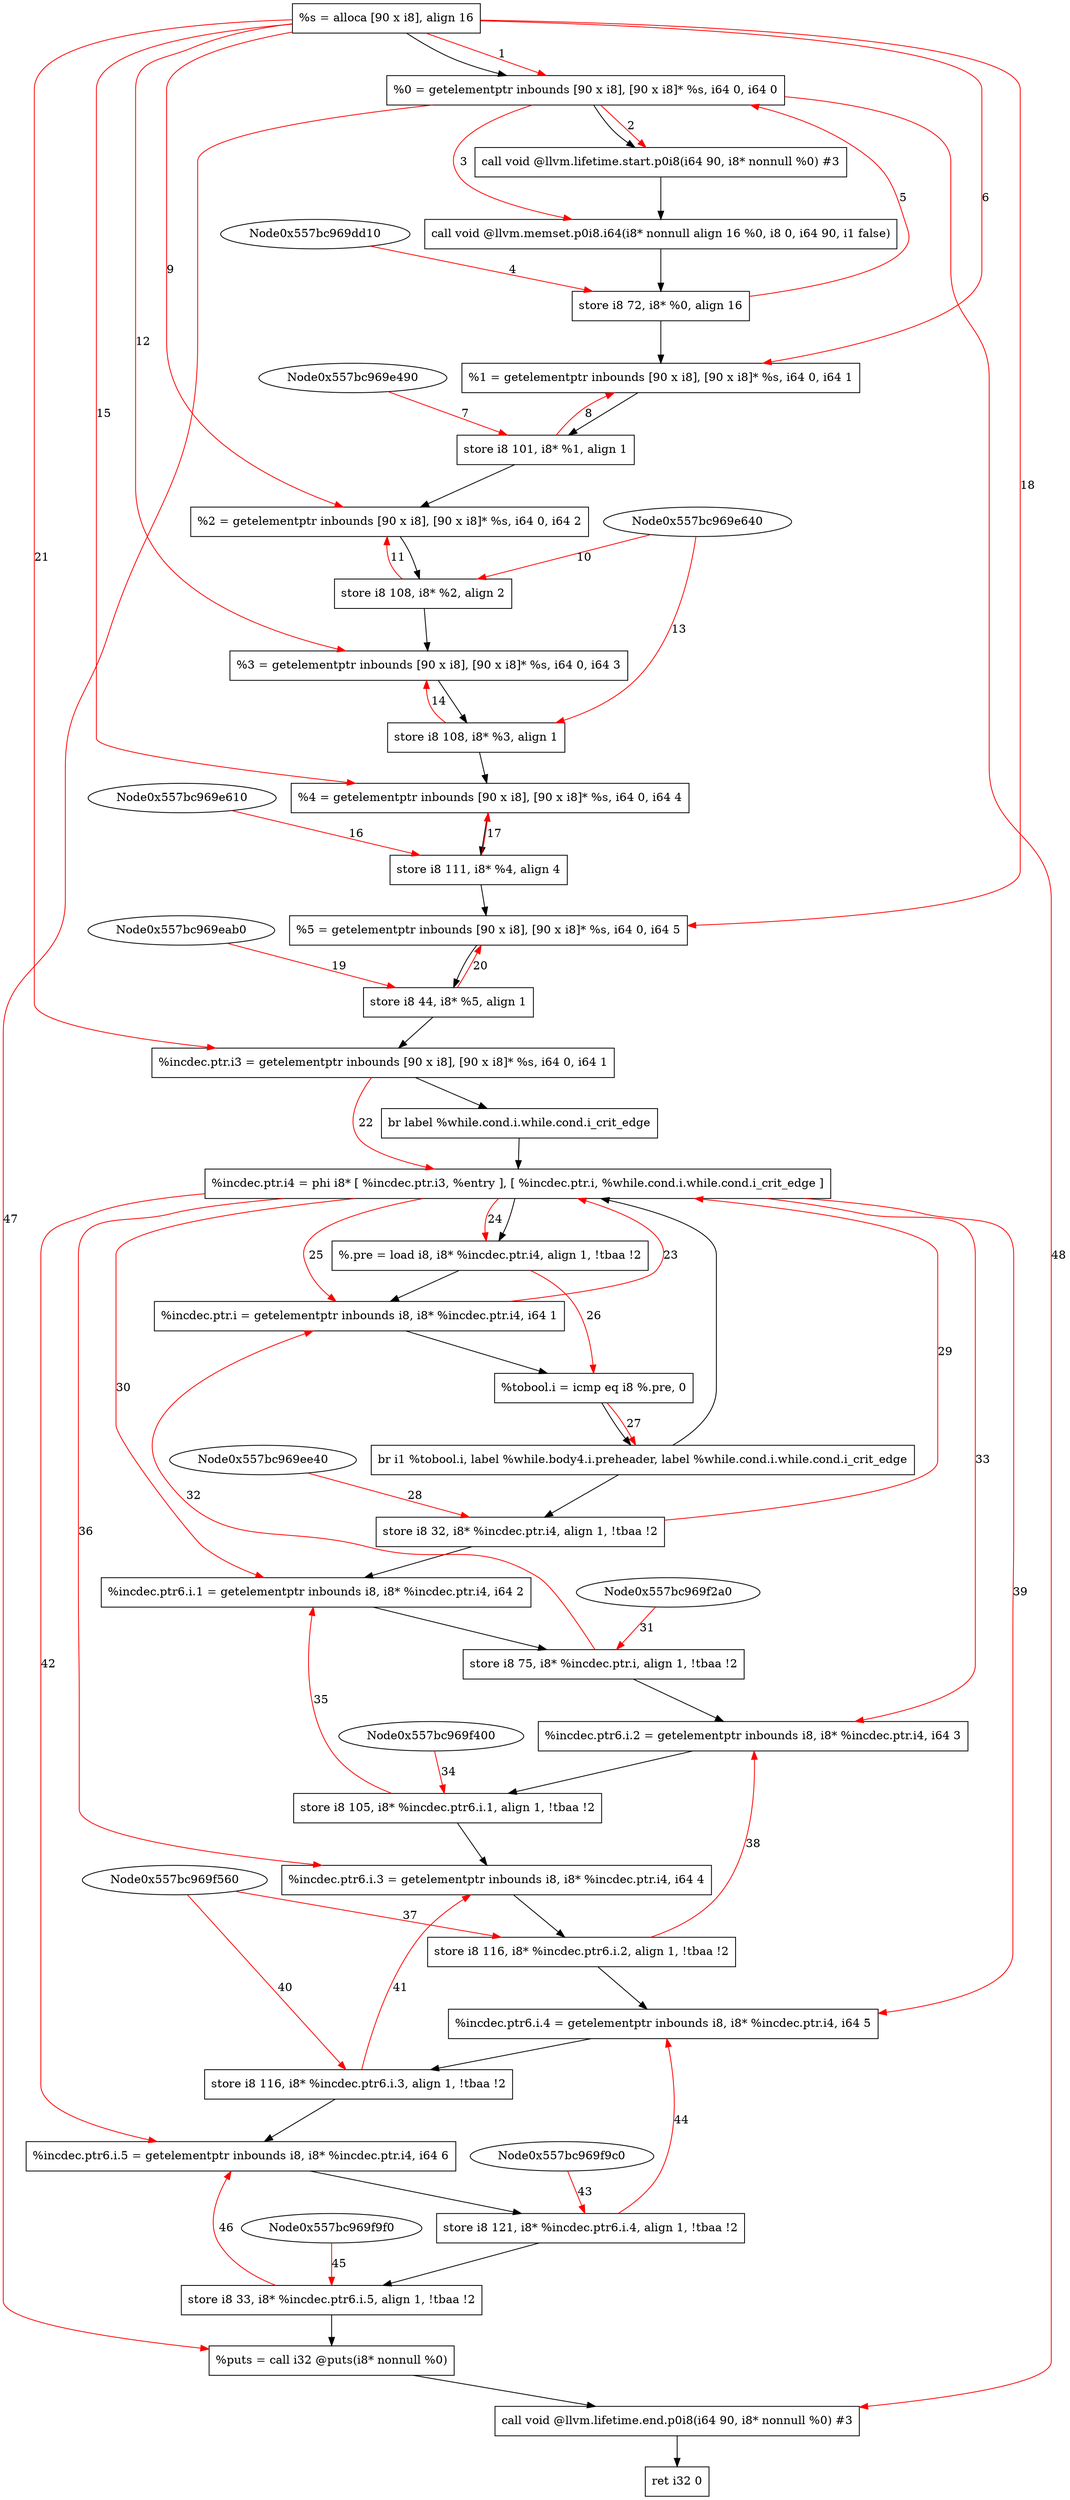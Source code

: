 digraph "CDFG for'main' function" {
	Node0x557bc969d5a8[shape=record, label="  %s = alloca [90 x i8], align 16"]
	Node0x557bc969dc98[shape=record, label="  %0 = getelementptr inbounds [90 x i8], [90 x i8]* %s, i64 0, i64 0"]
	Node0x557bc969dee8[shape=record, label="  call void @llvm.lifetime.start.p0i8(i64 90, i8* nonnull %0) #3"]
	Node0x557bc969e2a8[shape=record, label="  call void @llvm.memset.p0i8.i64(i8* nonnull align 16 %0, i8 0, i64 90, i1 false)"]
	Node0x557bc969e380[shape=record, label="  store i8 72, i8* %0, align 16"]
	Node0x557bc969e418[shape=record, label="  %1 = getelementptr inbounds [90 x i8], [90 x i8]* %s, i64 0, i64 1"]
	Node0x557bc969e4f0[shape=record, label="  store i8 101, i8* %1, align 1"]
	Node0x557bc969e5b8[shape=record, label="  %2 = getelementptr inbounds [90 x i8], [90 x i8]* %s, i64 0, i64 2"]
	Node0x557bc969e6a0[shape=record, label="  store i8 108, i8* %2, align 2"]
	Node0x557bc969e768[shape=record, label="  %3 = getelementptr inbounds [90 x i8], [90 x i8]* %s, i64 0, i64 3"]
	Node0x557bc969e7f0[shape=record, label="  store i8 108, i8* %3, align 1"]
	Node0x557bc969e8b8[shape=record, label="  %4 = getelementptr inbounds [90 x i8], [90 x i8]* %s, i64 0, i64 4"]
	Node0x557bc969e990[shape=record, label="  store i8 111, i8* %4, align 4"]
	Node0x557bc969ea58[shape=record, label="  %5 = getelementptr inbounds [90 x i8], [90 x i8]* %s, i64 0, i64 5"]
	Node0x557bc969eb10[shape=record, label="  store i8 44, i8* %5, align 1"]
	Node0x557bc969eba8[shape=record, label="  %incdec.ptr.i3 = getelementptr inbounds [90 x i8], [90 x i8]* %s, i64 0, i64 1"]
	Node0x557bc969ed98[shape=record, label="  br label %while.cond.i.while.cond.i_crit_edge"]
	Node0x557bc969ee78[shape=record, label="  %incdec.ptr.i4 = phi i8* [ %incdec.ptr.i3, %entry ], [ %incdec.ptr.i, %while.cond.i.while.cond.i_crit_edge ]"]
	Node0x557bc969ef28[shape=record, label="  %.pre = load i8, i8* %incdec.ptr.i4, align 1, !tbaa !2"]
	Node0x557bc969efa0[shape=record, label="  %incdec.ptr.i = getelementptr inbounds i8, i8* %incdec.ptr.i4, i64 1"]
	Node0x557bc969f020[shape=record, label="  %tobool.i = icmp eq i8 %.pre, 0"]
	Node0x557bc969f158[shape=record, label="  br i1 %tobool.i, label %while.body4.i.preheader, label %while.cond.i.while.cond.i_crit_edge"]
	Node0x557bc969f1d0[shape=record, label="  store i8 32, i8* %incdec.ptr.i4, align 1, !tbaa !2"]
	Node0x557bc969f250[shape=record, label="  %incdec.ptr6.i.1 = getelementptr inbounds i8, i8* %incdec.ptr.i4, i64 2"]
	Node0x557bc969f300[shape=record, label="  store i8 75, i8* %incdec.ptr.i, align 1, !tbaa !2"]
	Node0x557bc969f380[shape=record, label="  %incdec.ptr6.i.2 = getelementptr inbounds i8, i8* %incdec.ptr.i4, i64 3"]
	Node0x557bc969f490[shape=record, label="  store i8 105, i8* %incdec.ptr6.i.1, align 1, !tbaa !2"]
	Node0x557bc969f510[shape=record, label="  %incdec.ptr6.i.3 = getelementptr inbounds i8, i8* %incdec.ptr.i4, i64 4"]
	Node0x557bc969f5f0[shape=record, label="  store i8 116, i8* %incdec.ptr6.i.2, align 1, !tbaa !2"]
	Node0x557bc969f670[shape=record, label="  %incdec.ptr6.i.4 = getelementptr inbounds i8, i8* %incdec.ptr.i4, i64 5"]
	Node0x557bc969f8c0[shape=record, label="  store i8 116, i8* %incdec.ptr6.i.3, align 1, !tbaa !2"]
	Node0x557bc969f940[shape=record, label="  %incdec.ptr6.i.5 = getelementptr inbounds i8, i8* %incdec.ptr.i4, i64 6"]
	Node0x557bc969fa50[shape=record, label="  store i8 121, i8* %incdec.ptr6.i.4, align 1, !tbaa !2"]
	Node0x557bc969fb00[shape=record, label="  store i8 33, i8* %incdec.ptr6.i.5, align 1, !tbaa !2"]
	Node0x557bc969fc50[shape=record, label="  %puts = call i32 @puts(i8* nonnull %0)"]
	Node0x557bc969fe18[shape=record, label="  call void @llvm.lifetime.end.p0i8(i64 90, i8* nonnull %0) #3"]
	Node0x557bc969fed8[shape=record, label="  ret i32 0"]
	Node0x557bc969d5a8 -> Node0x557bc969dc98
	Node0x557bc969dc98 -> Node0x557bc969dee8
	Node0x557bc969dee8 -> Node0x557bc969e2a8
	Node0x557bc969e2a8 -> Node0x557bc969e380
	Node0x557bc969e380 -> Node0x557bc969e418
	Node0x557bc969e418 -> Node0x557bc969e4f0
	Node0x557bc969e4f0 -> Node0x557bc969e5b8
	Node0x557bc969e5b8 -> Node0x557bc969e6a0
	Node0x557bc969e6a0 -> Node0x557bc969e768
	Node0x557bc969e768 -> Node0x557bc969e7f0
	Node0x557bc969e7f0 -> Node0x557bc969e8b8
	Node0x557bc969e8b8 -> Node0x557bc969e990
	Node0x557bc969e990 -> Node0x557bc969ea58
	Node0x557bc969ea58 -> Node0x557bc969eb10
	Node0x557bc969eb10 -> Node0x557bc969eba8
	Node0x557bc969eba8 -> Node0x557bc969ed98
	Node0x557bc969ed98 -> Node0x557bc969ee78
	Node0x557bc969ee78 -> Node0x557bc969ef28
	Node0x557bc969ef28 -> Node0x557bc969efa0
	Node0x557bc969efa0 -> Node0x557bc969f020
	Node0x557bc969f020 -> Node0x557bc969f158
	Node0x557bc969f158 -> Node0x557bc969f1d0
	Node0x557bc969f158 -> Node0x557bc969ee78
	Node0x557bc969f1d0 -> Node0x557bc969f250
	Node0x557bc969f250 -> Node0x557bc969f300
	Node0x557bc969f300 -> Node0x557bc969f380
	Node0x557bc969f380 -> Node0x557bc969f490
	Node0x557bc969f490 -> Node0x557bc969f510
	Node0x557bc969f510 -> Node0x557bc969f5f0
	Node0x557bc969f5f0 -> Node0x557bc969f670
	Node0x557bc969f670 -> Node0x557bc969f8c0
	Node0x557bc969f8c0 -> Node0x557bc969f940
	Node0x557bc969f940 -> Node0x557bc969fa50
	Node0x557bc969fa50 -> Node0x557bc969fb00
	Node0x557bc969fb00 -> Node0x557bc969fc50
	Node0x557bc969fc50 -> Node0x557bc969fe18
	Node0x557bc969fe18 -> Node0x557bc969fed8
edge [color=red]
	Node0x557bc969d5a8 -> Node0x557bc969dc98[label="1"]
	Node0x557bc969dc98 -> Node0x557bc969dee8[label="2"]
	Node0x557bc969dc98 -> Node0x557bc969e2a8[label="3"]
	Node0x557bc969dd10 -> Node0x557bc969e380[label="4"]
	Node0x557bc969e380 -> Node0x557bc969dc98[label="5"]
	Node0x557bc969d5a8 -> Node0x557bc969e418[label="6"]
	Node0x557bc969e490 -> Node0x557bc969e4f0[label="7"]
	Node0x557bc969e4f0 -> Node0x557bc969e418[label="8"]
	Node0x557bc969d5a8 -> Node0x557bc969e5b8[label="9"]
	Node0x557bc969e640 -> Node0x557bc969e6a0[label="10"]
	Node0x557bc969e6a0 -> Node0x557bc969e5b8[label="11"]
	Node0x557bc969d5a8 -> Node0x557bc969e768[label="12"]
	Node0x557bc969e640 -> Node0x557bc969e7f0[label="13"]
	Node0x557bc969e7f0 -> Node0x557bc969e768[label="14"]
	Node0x557bc969d5a8 -> Node0x557bc969e8b8[label="15"]
	Node0x557bc969e610 -> Node0x557bc969e990[label="16"]
	Node0x557bc969e990 -> Node0x557bc969e8b8[label="17"]
	Node0x557bc969d5a8 -> Node0x557bc969ea58[label="18"]
	Node0x557bc969eab0 -> Node0x557bc969eb10[label="19"]
	Node0x557bc969eb10 -> Node0x557bc969ea58[label="20"]
	Node0x557bc969d5a8 -> Node0x557bc969eba8[label="21"]
	Node0x557bc969eba8 -> Node0x557bc969ee78[label="22"]
	Node0x557bc969efa0 -> Node0x557bc969ee78[label="23"]
	Node0x557bc969ee78 -> Node0x557bc969ef28[label="24"]
	Node0x557bc969ee78 -> Node0x557bc969efa0[label="25"]
	Node0x557bc969ef28 -> Node0x557bc969f020[label="26"]
	Node0x557bc969f020 -> Node0x557bc969f158[label="27"]
	Node0x557bc969ee40 -> Node0x557bc969f1d0[label="28"]
	Node0x557bc969f1d0 -> Node0x557bc969ee78[label="29"]
	Node0x557bc969ee78 -> Node0x557bc969f250[label="30"]
	Node0x557bc969f2a0 -> Node0x557bc969f300[label="31"]
	Node0x557bc969f300 -> Node0x557bc969efa0[label="32"]
	Node0x557bc969ee78 -> Node0x557bc969f380[label="33"]
	Node0x557bc969f400 -> Node0x557bc969f490[label="34"]
	Node0x557bc969f490 -> Node0x557bc969f250[label="35"]
	Node0x557bc969ee78 -> Node0x557bc969f510[label="36"]
	Node0x557bc969f560 -> Node0x557bc969f5f0[label="37"]
	Node0x557bc969f5f0 -> Node0x557bc969f380[label="38"]
	Node0x557bc969ee78 -> Node0x557bc969f670[label="39"]
	Node0x557bc969f560 -> Node0x557bc969f8c0[label="40"]
	Node0x557bc969f8c0 -> Node0x557bc969f510[label="41"]
	Node0x557bc969ee78 -> Node0x557bc969f940[label="42"]
	Node0x557bc969f9c0 -> Node0x557bc969fa50[label="43"]
	Node0x557bc969fa50 -> Node0x557bc969f670[label="44"]
	Node0x557bc969f9f0 -> Node0x557bc969fb00[label="45"]
	Node0x557bc969fb00 -> Node0x557bc969f940[label="46"]
	Node0x557bc969dc98 -> Node0x557bc969fc50[label="47"]
	Node0x557bc969dc98 -> Node0x557bc969fe18[label="48"]
}
